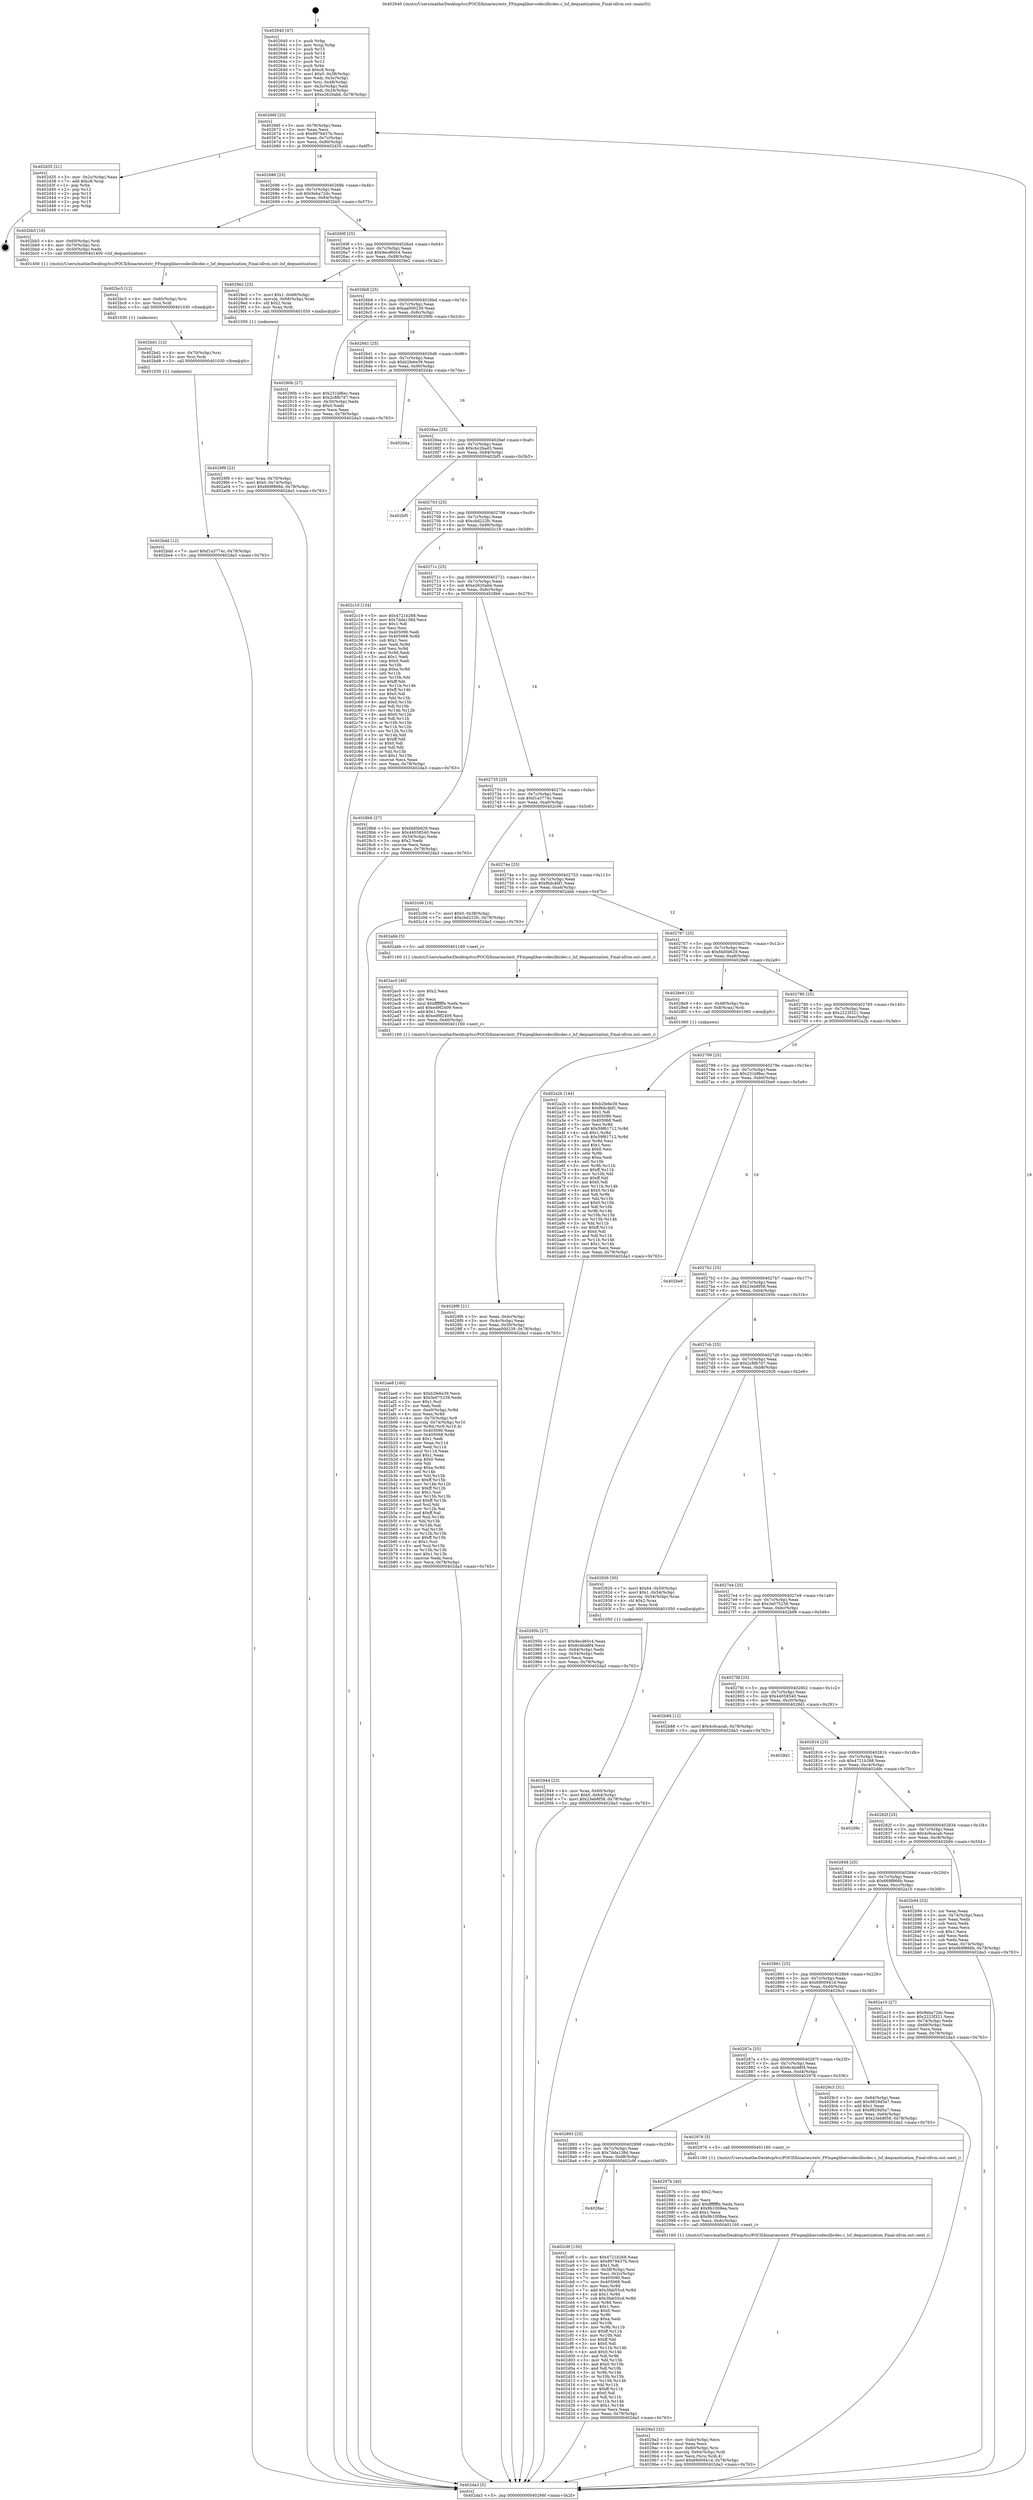 digraph "0x402640" {
  label = "0x402640 (/mnt/c/Users/mathe/Desktop/tcc/POCII/binaries/extr_FFmpeglibavcodecilbcdec.c_lsf_dequantization_Final-ollvm.out::main(0))"
  labelloc = "t"
  node[shape=record]

  Entry [label="",width=0.3,height=0.3,shape=circle,fillcolor=black,style=filled]
  "0x40266f" [label="{
     0x40266f [23]\l
     | [instrs]\l
     &nbsp;&nbsp;0x40266f \<+3\>: mov -0x78(%rbp),%eax\l
     &nbsp;&nbsp;0x402672 \<+2\>: mov %eax,%ecx\l
     &nbsp;&nbsp;0x402674 \<+6\>: sub $0x8979437b,%ecx\l
     &nbsp;&nbsp;0x40267a \<+3\>: mov %eax,-0x7c(%rbp)\l
     &nbsp;&nbsp;0x40267d \<+3\>: mov %ecx,-0x80(%rbp)\l
     &nbsp;&nbsp;0x402680 \<+6\>: je 0000000000402d35 \<main+0x6f5\>\l
  }"]
  "0x402d35" [label="{
     0x402d35 [21]\l
     | [instrs]\l
     &nbsp;&nbsp;0x402d35 \<+3\>: mov -0x2c(%rbp),%eax\l
     &nbsp;&nbsp;0x402d38 \<+7\>: add $0xc8,%rsp\l
     &nbsp;&nbsp;0x402d3f \<+1\>: pop %rbx\l
     &nbsp;&nbsp;0x402d40 \<+2\>: pop %r12\l
     &nbsp;&nbsp;0x402d42 \<+2\>: pop %r13\l
     &nbsp;&nbsp;0x402d44 \<+2\>: pop %r14\l
     &nbsp;&nbsp;0x402d46 \<+2\>: pop %r15\l
     &nbsp;&nbsp;0x402d48 \<+1\>: pop %rbp\l
     &nbsp;&nbsp;0x402d49 \<+1\>: ret\l
  }"]
  "0x402686" [label="{
     0x402686 [25]\l
     | [instrs]\l
     &nbsp;&nbsp;0x402686 \<+5\>: jmp 000000000040268b \<main+0x4b\>\l
     &nbsp;&nbsp;0x40268b \<+3\>: mov -0x7c(%rbp),%eax\l
     &nbsp;&nbsp;0x40268e \<+5\>: sub $0x9eba72dc,%eax\l
     &nbsp;&nbsp;0x402693 \<+6\>: mov %eax,-0x84(%rbp)\l
     &nbsp;&nbsp;0x402699 \<+6\>: je 0000000000402bb5 \<main+0x575\>\l
  }"]
  Exit [label="",width=0.3,height=0.3,shape=circle,fillcolor=black,style=filled,peripheries=2]
  "0x402bb5" [label="{
     0x402bb5 [16]\l
     | [instrs]\l
     &nbsp;&nbsp;0x402bb5 \<+4\>: mov -0x60(%rbp),%rdi\l
     &nbsp;&nbsp;0x402bb9 \<+4\>: mov -0x70(%rbp),%rsi\l
     &nbsp;&nbsp;0x402bbd \<+3\>: mov -0x50(%rbp),%edx\l
     &nbsp;&nbsp;0x402bc0 \<+5\>: call 0000000000401400 \<lsf_dequantization\>\l
     | [calls]\l
     &nbsp;&nbsp;0x401400 \{1\} (/mnt/c/Users/mathe/Desktop/tcc/POCII/binaries/extr_FFmpeglibavcodecilbcdec.c_lsf_dequantization_Final-ollvm.out::lsf_dequantization)\l
  }"]
  "0x40269f" [label="{
     0x40269f [25]\l
     | [instrs]\l
     &nbsp;&nbsp;0x40269f \<+5\>: jmp 00000000004026a4 \<main+0x64\>\l
     &nbsp;&nbsp;0x4026a4 \<+3\>: mov -0x7c(%rbp),%eax\l
     &nbsp;&nbsp;0x4026a7 \<+5\>: sub $0x9ecd60c4,%eax\l
     &nbsp;&nbsp;0x4026ac \<+6\>: mov %eax,-0x88(%rbp)\l
     &nbsp;&nbsp;0x4026b2 \<+6\>: je 00000000004029e2 \<main+0x3a2\>\l
  }"]
  "0x4028ac" [label="{
     0x4028ac\l
  }", style=dashed]
  "0x4029e2" [label="{
     0x4029e2 [23]\l
     | [instrs]\l
     &nbsp;&nbsp;0x4029e2 \<+7\>: movl $0x1,-0x68(%rbp)\l
     &nbsp;&nbsp;0x4029e9 \<+4\>: movslq -0x68(%rbp),%rax\l
     &nbsp;&nbsp;0x4029ed \<+4\>: shl $0x2,%rax\l
     &nbsp;&nbsp;0x4029f1 \<+3\>: mov %rax,%rdi\l
     &nbsp;&nbsp;0x4029f4 \<+5\>: call 0000000000401050 \<malloc@plt\>\l
     | [calls]\l
     &nbsp;&nbsp;0x401050 \{1\} (unknown)\l
  }"]
  "0x4026b8" [label="{
     0x4026b8 [25]\l
     | [instrs]\l
     &nbsp;&nbsp;0x4026b8 \<+5\>: jmp 00000000004026bd \<main+0x7d\>\l
     &nbsp;&nbsp;0x4026bd \<+3\>: mov -0x7c(%rbp),%eax\l
     &nbsp;&nbsp;0x4026c0 \<+5\>: sub $0xaa000239,%eax\l
     &nbsp;&nbsp;0x4026c5 \<+6\>: mov %eax,-0x8c(%rbp)\l
     &nbsp;&nbsp;0x4026cb \<+6\>: je 000000000040290b \<main+0x2cb\>\l
  }"]
  "0x402c9f" [label="{
     0x402c9f [150]\l
     | [instrs]\l
     &nbsp;&nbsp;0x402c9f \<+5\>: mov $0x4721b268,%eax\l
     &nbsp;&nbsp;0x402ca4 \<+5\>: mov $0x8979437b,%ecx\l
     &nbsp;&nbsp;0x402ca9 \<+2\>: mov $0x1,%dl\l
     &nbsp;&nbsp;0x402cab \<+3\>: mov -0x38(%rbp),%esi\l
     &nbsp;&nbsp;0x402cae \<+3\>: mov %esi,-0x2c(%rbp)\l
     &nbsp;&nbsp;0x402cb1 \<+7\>: mov 0x405090,%esi\l
     &nbsp;&nbsp;0x402cb8 \<+7\>: mov 0x405068,%edi\l
     &nbsp;&nbsp;0x402cbf \<+3\>: mov %esi,%r8d\l
     &nbsp;&nbsp;0x402cc2 \<+7\>: add $0x3fab55cd,%r8d\l
     &nbsp;&nbsp;0x402cc9 \<+4\>: sub $0x1,%r8d\l
     &nbsp;&nbsp;0x402ccd \<+7\>: sub $0x3fab55cd,%r8d\l
     &nbsp;&nbsp;0x402cd4 \<+4\>: imul %r8d,%esi\l
     &nbsp;&nbsp;0x402cd8 \<+3\>: and $0x1,%esi\l
     &nbsp;&nbsp;0x402cdb \<+3\>: cmp $0x0,%esi\l
     &nbsp;&nbsp;0x402cde \<+4\>: sete %r9b\l
     &nbsp;&nbsp;0x402ce2 \<+3\>: cmp $0xa,%edi\l
     &nbsp;&nbsp;0x402ce5 \<+4\>: setl %r10b\l
     &nbsp;&nbsp;0x402ce9 \<+3\>: mov %r9b,%r11b\l
     &nbsp;&nbsp;0x402cec \<+4\>: xor $0xff,%r11b\l
     &nbsp;&nbsp;0x402cf0 \<+3\>: mov %r10b,%bl\l
     &nbsp;&nbsp;0x402cf3 \<+3\>: xor $0xff,%bl\l
     &nbsp;&nbsp;0x402cf6 \<+3\>: xor $0x0,%dl\l
     &nbsp;&nbsp;0x402cf9 \<+3\>: mov %r11b,%r14b\l
     &nbsp;&nbsp;0x402cfc \<+4\>: and $0x0,%r14b\l
     &nbsp;&nbsp;0x402d00 \<+3\>: and %dl,%r9b\l
     &nbsp;&nbsp;0x402d03 \<+3\>: mov %bl,%r15b\l
     &nbsp;&nbsp;0x402d06 \<+4\>: and $0x0,%r15b\l
     &nbsp;&nbsp;0x402d0a \<+3\>: and %dl,%r10b\l
     &nbsp;&nbsp;0x402d0d \<+3\>: or %r9b,%r14b\l
     &nbsp;&nbsp;0x402d10 \<+3\>: or %r10b,%r15b\l
     &nbsp;&nbsp;0x402d13 \<+3\>: xor %r15b,%r14b\l
     &nbsp;&nbsp;0x402d16 \<+3\>: or %bl,%r11b\l
     &nbsp;&nbsp;0x402d19 \<+4\>: xor $0xff,%r11b\l
     &nbsp;&nbsp;0x402d1d \<+3\>: or $0x0,%dl\l
     &nbsp;&nbsp;0x402d20 \<+3\>: and %dl,%r11b\l
     &nbsp;&nbsp;0x402d23 \<+3\>: or %r11b,%r14b\l
     &nbsp;&nbsp;0x402d26 \<+4\>: test $0x1,%r14b\l
     &nbsp;&nbsp;0x402d2a \<+3\>: cmovne %ecx,%eax\l
     &nbsp;&nbsp;0x402d2d \<+3\>: mov %eax,-0x78(%rbp)\l
     &nbsp;&nbsp;0x402d30 \<+5\>: jmp 0000000000402da3 \<main+0x763\>\l
  }"]
  "0x40290b" [label="{
     0x40290b [27]\l
     | [instrs]\l
     &nbsp;&nbsp;0x40290b \<+5\>: mov $0x231bf6ec,%eax\l
     &nbsp;&nbsp;0x402910 \<+5\>: mov $0x2c8fb7d7,%ecx\l
     &nbsp;&nbsp;0x402915 \<+3\>: mov -0x30(%rbp),%edx\l
     &nbsp;&nbsp;0x402918 \<+3\>: cmp $0x0,%edx\l
     &nbsp;&nbsp;0x40291b \<+3\>: cmove %ecx,%eax\l
     &nbsp;&nbsp;0x40291e \<+3\>: mov %eax,-0x78(%rbp)\l
     &nbsp;&nbsp;0x402921 \<+5\>: jmp 0000000000402da3 \<main+0x763\>\l
  }"]
  "0x4026d1" [label="{
     0x4026d1 [25]\l
     | [instrs]\l
     &nbsp;&nbsp;0x4026d1 \<+5\>: jmp 00000000004026d6 \<main+0x96\>\l
     &nbsp;&nbsp;0x4026d6 \<+3\>: mov -0x7c(%rbp),%eax\l
     &nbsp;&nbsp;0x4026d9 \<+5\>: sub $0xb2fe6e39,%eax\l
     &nbsp;&nbsp;0x4026de \<+6\>: mov %eax,-0x90(%rbp)\l
     &nbsp;&nbsp;0x4026e4 \<+6\>: je 0000000000402d4a \<main+0x70a\>\l
  }"]
  "0x402bdd" [label="{
     0x402bdd [12]\l
     | [instrs]\l
     &nbsp;&nbsp;0x402bdd \<+7\>: movl $0xf1a3774c,-0x78(%rbp)\l
     &nbsp;&nbsp;0x402be4 \<+5\>: jmp 0000000000402da3 \<main+0x763\>\l
  }"]
  "0x402d4a" [label="{
     0x402d4a\l
  }", style=dashed]
  "0x4026ea" [label="{
     0x4026ea [25]\l
     | [instrs]\l
     &nbsp;&nbsp;0x4026ea \<+5\>: jmp 00000000004026ef \<main+0xaf\>\l
     &nbsp;&nbsp;0x4026ef \<+3\>: mov -0x7c(%rbp),%eax\l
     &nbsp;&nbsp;0x4026f2 \<+5\>: sub $0xcbc2bad3,%eax\l
     &nbsp;&nbsp;0x4026f7 \<+6\>: mov %eax,-0x94(%rbp)\l
     &nbsp;&nbsp;0x4026fd \<+6\>: je 0000000000402bf5 \<main+0x5b5\>\l
  }"]
  "0x402bd1" [label="{
     0x402bd1 [12]\l
     | [instrs]\l
     &nbsp;&nbsp;0x402bd1 \<+4\>: mov -0x70(%rbp),%rsi\l
     &nbsp;&nbsp;0x402bd5 \<+3\>: mov %rsi,%rdi\l
     &nbsp;&nbsp;0x402bd8 \<+5\>: call 0000000000401030 \<free@plt\>\l
     | [calls]\l
     &nbsp;&nbsp;0x401030 \{1\} (unknown)\l
  }"]
  "0x402bf5" [label="{
     0x402bf5\l
  }", style=dashed]
  "0x402703" [label="{
     0x402703 [25]\l
     | [instrs]\l
     &nbsp;&nbsp;0x402703 \<+5\>: jmp 0000000000402708 \<main+0xc8\>\l
     &nbsp;&nbsp;0x402708 \<+3\>: mov -0x7c(%rbp),%eax\l
     &nbsp;&nbsp;0x40270b \<+5\>: sub $0xcbd222fc,%eax\l
     &nbsp;&nbsp;0x402710 \<+6\>: mov %eax,-0x98(%rbp)\l
     &nbsp;&nbsp;0x402716 \<+6\>: je 0000000000402c19 \<main+0x5d9\>\l
  }"]
  "0x402bc5" [label="{
     0x402bc5 [12]\l
     | [instrs]\l
     &nbsp;&nbsp;0x402bc5 \<+4\>: mov -0x60(%rbp),%rsi\l
     &nbsp;&nbsp;0x402bc9 \<+3\>: mov %rsi,%rdi\l
     &nbsp;&nbsp;0x402bcc \<+5\>: call 0000000000401030 \<free@plt\>\l
     | [calls]\l
     &nbsp;&nbsp;0x401030 \{1\} (unknown)\l
  }"]
  "0x402c19" [label="{
     0x402c19 [134]\l
     | [instrs]\l
     &nbsp;&nbsp;0x402c19 \<+5\>: mov $0x4721b268,%eax\l
     &nbsp;&nbsp;0x402c1e \<+5\>: mov $0x7dda138d,%ecx\l
     &nbsp;&nbsp;0x402c23 \<+2\>: mov $0x1,%dl\l
     &nbsp;&nbsp;0x402c25 \<+2\>: xor %esi,%esi\l
     &nbsp;&nbsp;0x402c27 \<+7\>: mov 0x405090,%edi\l
     &nbsp;&nbsp;0x402c2e \<+8\>: mov 0x405068,%r8d\l
     &nbsp;&nbsp;0x402c36 \<+3\>: sub $0x1,%esi\l
     &nbsp;&nbsp;0x402c39 \<+3\>: mov %edi,%r9d\l
     &nbsp;&nbsp;0x402c3c \<+3\>: add %esi,%r9d\l
     &nbsp;&nbsp;0x402c3f \<+4\>: imul %r9d,%edi\l
     &nbsp;&nbsp;0x402c43 \<+3\>: and $0x1,%edi\l
     &nbsp;&nbsp;0x402c46 \<+3\>: cmp $0x0,%edi\l
     &nbsp;&nbsp;0x402c49 \<+4\>: sete %r10b\l
     &nbsp;&nbsp;0x402c4d \<+4\>: cmp $0xa,%r8d\l
     &nbsp;&nbsp;0x402c51 \<+4\>: setl %r11b\l
     &nbsp;&nbsp;0x402c55 \<+3\>: mov %r10b,%bl\l
     &nbsp;&nbsp;0x402c58 \<+3\>: xor $0xff,%bl\l
     &nbsp;&nbsp;0x402c5b \<+3\>: mov %r11b,%r14b\l
     &nbsp;&nbsp;0x402c5e \<+4\>: xor $0xff,%r14b\l
     &nbsp;&nbsp;0x402c62 \<+3\>: xor $0x0,%dl\l
     &nbsp;&nbsp;0x402c65 \<+3\>: mov %bl,%r15b\l
     &nbsp;&nbsp;0x402c68 \<+4\>: and $0x0,%r15b\l
     &nbsp;&nbsp;0x402c6c \<+3\>: and %dl,%r10b\l
     &nbsp;&nbsp;0x402c6f \<+3\>: mov %r14b,%r12b\l
     &nbsp;&nbsp;0x402c72 \<+4\>: and $0x0,%r12b\l
     &nbsp;&nbsp;0x402c76 \<+3\>: and %dl,%r11b\l
     &nbsp;&nbsp;0x402c79 \<+3\>: or %r10b,%r15b\l
     &nbsp;&nbsp;0x402c7c \<+3\>: or %r11b,%r12b\l
     &nbsp;&nbsp;0x402c7f \<+3\>: xor %r12b,%r15b\l
     &nbsp;&nbsp;0x402c82 \<+3\>: or %r14b,%bl\l
     &nbsp;&nbsp;0x402c85 \<+3\>: xor $0xff,%bl\l
     &nbsp;&nbsp;0x402c88 \<+3\>: or $0x0,%dl\l
     &nbsp;&nbsp;0x402c8b \<+2\>: and %dl,%bl\l
     &nbsp;&nbsp;0x402c8d \<+3\>: or %bl,%r15b\l
     &nbsp;&nbsp;0x402c90 \<+4\>: test $0x1,%r15b\l
     &nbsp;&nbsp;0x402c94 \<+3\>: cmovne %ecx,%eax\l
     &nbsp;&nbsp;0x402c97 \<+3\>: mov %eax,-0x78(%rbp)\l
     &nbsp;&nbsp;0x402c9a \<+5\>: jmp 0000000000402da3 \<main+0x763\>\l
  }"]
  "0x40271c" [label="{
     0x40271c [25]\l
     | [instrs]\l
     &nbsp;&nbsp;0x40271c \<+5\>: jmp 0000000000402721 \<main+0xe1\>\l
     &nbsp;&nbsp;0x402721 \<+3\>: mov -0x7c(%rbp),%eax\l
     &nbsp;&nbsp;0x402724 \<+5\>: sub $0xe2620abb,%eax\l
     &nbsp;&nbsp;0x402729 \<+6\>: mov %eax,-0x9c(%rbp)\l
     &nbsp;&nbsp;0x40272f \<+6\>: je 00000000004028b6 \<main+0x276\>\l
  }"]
  "0x402ae8" [label="{
     0x402ae8 [160]\l
     | [instrs]\l
     &nbsp;&nbsp;0x402ae8 \<+5\>: mov $0xb2fe6e39,%ecx\l
     &nbsp;&nbsp;0x402aed \<+5\>: mov $0x3e075239,%edx\l
     &nbsp;&nbsp;0x402af2 \<+3\>: mov $0x1,%sil\l
     &nbsp;&nbsp;0x402af5 \<+2\>: xor %edi,%edi\l
     &nbsp;&nbsp;0x402af7 \<+7\>: mov -0xe0(%rbp),%r8d\l
     &nbsp;&nbsp;0x402afe \<+4\>: imul %eax,%r8d\l
     &nbsp;&nbsp;0x402b02 \<+4\>: mov -0x70(%rbp),%r9\l
     &nbsp;&nbsp;0x402b06 \<+4\>: movslq -0x74(%rbp),%r10\l
     &nbsp;&nbsp;0x402b0a \<+4\>: mov %r8d,(%r9,%r10,4)\l
     &nbsp;&nbsp;0x402b0e \<+7\>: mov 0x405090,%eax\l
     &nbsp;&nbsp;0x402b15 \<+8\>: mov 0x405068,%r8d\l
     &nbsp;&nbsp;0x402b1d \<+3\>: sub $0x1,%edi\l
     &nbsp;&nbsp;0x402b20 \<+3\>: mov %eax,%r11d\l
     &nbsp;&nbsp;0x402b23 \<+3\>: add %edi,%r11d\l
     &nbsp;&nbsp;0x402b26 \<+4\>: imul %r11d,%eax\l
     &nbsp;&nbsp;0x402b2a \<+3\>: and $0x1,%eax\l
     &nbsp;&nbsp;0x402b2d \<+3\>: cmp $0x0,%eax\l
     &nbsp;&nbsp;0x402b30 \<+3\>: sete %bl\l
     &nbsp;&nbsp;0x402b33 \<+4\>: cmp $0xa,%r8d\l
     &nbsp;&nbsp;0x402b37 \<+4\>: setl %r14b\l
     &nbsp;&nbsp;0x402b3b \<+3\>: mov %bl,%r15b\l
     &nbsp;&nbsp;0x402b3e \<+4\>: xor $0xff,%r15b\l
     &nbsp;&nbsp;0x402b42 \<+3\>: mov %r14b,%r12b\l
     &nbsp;&nbsp;0x402b45 \<+4\>: xor $0xff,%r12b\l
     &nbsp;&nbsp;0x402b49 \<+4\>: xor $0x1,%sil\l
     &nbsp;&nbsp;0x402b4d \<+3\>: mov %r15b,%r13b\l
     &nbsp;&nbsp;0x402b50 \<+4\>: and $0xff,%r13b\l
     &nbsp;&nbsp;0x402b54 \<+3\>: and %sil,%bl\l
     &nbsp;&nbsp;0x402b57 \<+3\>: mov %r12b,%al\l
     &nbsp;&nbsp;0x402b5a \<+2\>: and $0xff,%al\l
     &nbsp;&nbsp;0x402b5c \<+3\>: and %sil,%r14b\l
     &nbsp;&nbsp;0x402b5f \<+3\>: or %bl,%r13b\l
     &nbsp;&nbsp;0x402b62 \<+3\>: or %r14b,%al\l
     &nbsp;&nbsp;0x402b65 \<+3\>: xor %al,%r13b\l
     &nbsp;&nbsp;0x402b68 \<+3\>: or %r12b,%r15b\l
     &nbsp;&nbsp;0x402b6b \<+4\>: xor $0xff,%r15b\l
     &nbsp;&nbsp;0x402b6f \<+4\>: or $0x1,%sil\l
     &nbsp;&nbsp;0x402b73 \<+3\>: and %sil,%r15b\l
     &nbsp;&nbsp;0x402b76 \<+3\>: or %r15b,%r13b\l
     &nbsp;&nbsp;0x402b79 \<+4\>: test $0x1,%r13b\l
     &nbsp;&nbsp;0x402b7d \<+3\>: cmovne %edx,%ecx\l
     &nbsp;&nbsp;0x402b80 \<+3\>: mov %ecx,-0x78(%rbp)\l
     &nbsp;&nbsp;0x402b83 \<+5\>: jmp 0000000000402da3 \<main+0x763\>\l
  }"]
  "0x4028b6" [label="{
     0x4028b6 [27]\l
     | [instrs]\l
     &nbsp;&nbsp;0x4028b6 \<+5\>: mov $0xfdd0b629,%eax\l
     &nbsp;&nbsp;0x4028bb \<+5\>: mov $0x44058540,%ecx\l
     &nbsp;&nbsp;0x4028c0 \<+3\>: mov -0x34(%rbp),%edx\l
     &nbsp;&nbsp;0x4028c3 \<+3\>: cmp $0x2,%edx\l
     &nbsp;&nbsp;0x4028c6 \<+3\>: cmovne %ecx,%eax\l
     &nbsp;&nbsp;0x4028c9 \<+3\>: mov %eax,-0x78(%rbp)\l
     &nbsp;&nbsp;0x4028cc \<+5\>: jmp 0000000000402da3 \<main+0x763\>\l
  }"]
  "0x402735" [label="{
     0x402735 [25]\l
     | [instrs]\l
     &nbsp;&nbsp;0x402735 \<+5\>: jmp 000000000040273a \<main+0xfa\>\l
     &nbsp;&nbsp;0x40273a \<+3\>: mov -0x7c(%rbp),%eax\l
     &nbsp;&nbsp;0x40273d \<+5\>: sub $0xf1a3774c,%eax\l
     &nbsp;&nbsp;0x402742 \<+6\>: mov %eax,-0xa0(%rbp)\l
     &nbsp;&nbsp;0x402748 \<+6\>: je 0000000000402c06 \<main+0x5c6\>\l
  }"]
  "0x402da3" [label="{
     0x402da3 [5]\l
     | [instrs]\l
     &nbsp;&nbsp;0x402da3 \<+5\>: jmp 000000000040266f \<main+0x2f\>\l
  }"]
  "0x402640" [label="{
     0x402640 [47]\l
     | [instrs]\l
     &nbsp;&nbsp;0x402640 \<+1\>: push %rbp\l
     &nbsp;&nbsp;0x402641 \<+3\>: mov %rsp,%rbp\l
     &nbsp;&nbsp;0x402644 \<+2\>: push %r15\l
     &nbsp;&nbsp;0x402646 \<+2\>: push %r14\l
     &nbsp;&nbsp;0x402648 \<+2\>: push %r13\l
     &nbsp;&nbsp;0x40264a \<+2\>: push %r12\l
     &nbsp;&nbsp;0x40264c \<+1\>: push %rbx\l
     &nbsp;&nbsp;0x40264d \<+7\>: sub $0xc8,%rsp\l
     &nbsp;&nbsp;0x402654 \<+7\>: movl $0x0,-0x38(%rbp)\l
     &nbsp;&nbsp;0x40265b \<+3\>: mov %edi,-0x3c(%rbp)\l
     &nbsp;&nbsp;0x40265e \<+4\>: mov %rsi,-0x48(%rbp)\l
     &nbsp;&nbsp;0x402662 \<+3\>: mov -0x3c(%rbp),%edi\l
     &nbsp;&nbsp;0x402665 \<+3\>: mov %edi,-0x34(%rbp)\l
     &nbsp;&nbsp;0x402668 \<+7\>: movl $0xe2620abb,-0x78(%rbp)\l
  }"]
  "0x402ac0" [label="{
     0x402ac0 [40]\l
     | [instrs]\l
     &nbsp;&nbsp;0x402ac0 \<+5\>: mov $0x2,%ecx\l
     &nbsp;&nbsp;0x402ac5 \<+1\>: cltd\l
     &nbsp;&nbsp;0x402ac6 \<+2\>: idiv %ecx\l
     &nbsp;&nbsp;0x402ac8 \<+6\>: imul $0xfffffffe,%edx,%ecx\l
     &nbsp;&nbsp;0x402ace \<+6\>: add $0xed9f2409,%ecx\l
     &nbsp;&nbsp;0x402ad4 \<+3\>: add $0x1,%ecx\l
     &nbsp;&nbsp;0x402ad7 \<+6\>: sub $0xed9f2409,%ecx\l
     &nbsp;&nbsp;0x402add \<+6\>: mov %ecx,-0xe0(%rbp)\l
     &nbsp;&nbsp;0x402ae3 \<+5\>: call 0000000000401160 \<next_i\>\l
     | [calls]\l
     &nbsp;&nbsp;0x401160 \{1\} (/mnt/c/Users/mathe/Desktop/tcc/POCII/binaries/extr_FFmpeglibavcodecilbcdec.c_lsf_dequantization_Final-ollvm.out::next_i)\l
  }"]
  "0x402c06" [label="{
     0x402c06 [19]\l
     | [instrs]\l
     &nbsp;&nbsp;0x402c06 \<+7\>: movl $0x0,-0x38(%rbp)\l
     &nbsp;&nbsp;0x402c0d \<+7\>: movl $0xcbd222fc,-0x78(%rbp)\l
     &nbsp;&nbsp;0x402c14 \<+5\>: jmp 0000000000402da3 \<main+0x763\>\l
  }"]
  "0x40274e" [label="{
     0x40274e [25]\l
     | [instrs]\l
     &nbsp;&nbsp;0x40274e \<+5\>: jmp 0000000000402753 \<main+0x113\>\l
     &nbsp;&nbsp;0x402753 \<+3\>: mov -0x7c(%rbp),%eax\l
     &nbsp;&nbsp;0x402756 \<+5\>: sub $0xf6dc4bf1,%eax\l
     &nbsp;&nbsp;0x40275b \<+6\>: mov %eax,-0xa4(%rbp)\l
     &nbsp;&nbsp;0x402761 \<+6\>: je 0000000000402abb \<main+0x47b\>\l
  }"]
  "0x4029f9" [label="{
     0x4029f9 [23]\l
     | [instrs]\l
     &nbsp;&nbsp;0x4029f9 \<+4\>: mov %rax,-0x70(%rbp)\l
     &nbsp;&nbsp;0x4029fd \<+7\>: movl $0x0,-0x74(%rbp)\l
     &nbsp;&nbsp;0x402a04 \<+7\>: movl $0x669f866b,-0x78(%rbp)\l
     &nbsp;&nbsp;0x402a0b \<+5\>: jmp 0000000000402da3 \<main+0x763\>\l
  }"]
  "0x402abb" [label="{
     0x402abb [5]\l
     | [instrs]\l
     &nbsp;&nbsp;0x402abb \<+5\>: call 0000000000401160 \<next_i\>\l
     | [calls]\l
     &nbsp;&nbsp;0x401160 \{1\} (/mnt/c/Users/mathe/Desktop/tcc/POCII/binaries/extr_FFmpeglibavcodecilbcdec.c_lsf_dequantization_Final-ollvm.out::next_i)\l
  }"]
  "0x402767" [label="{
     0x402767 [25]\l
     | [instrs]\l
     &nbsp;&nbsp;0x402767 \<+5\>: jmp 000000000040276c \<main+0x12c\>\l
     &nbsp;&nbsp;0x40276c \<+3\>: mov -0x7c(%rbp),%eax\l
     &nbsp;&nbsp;0x40276f \<+5\>: sub $0xfdd0b629,%eax\l
     &nbsp;&nbsp;0x402774 \<+6\>: mov %eax,-0xa8(%rbp)\l
     &nbsp;&nbsp;0x40277a \<+6\>: je 00000000004028e9 \<main+0x2a9\>\l
  }"]
  "0x4029a3" [label="{
     0x4029a3 [32]\l
     | [instrs]\l
     &nbsp;&nbsp;0x4029a3 \<+6\>: mov -0xdc(%rbp),%ecx\l
     &nbsp;&nbsp;0x4029a9 \<+3\>: imul %eax,%ecx\l
     &nbsp;&nbsp;0x4029ac \<+4\>: mov -0x60(%rbp),%rsi\l
     &nbsp;&nbsp;0x4029b0 \<+4\>: movslq -0x64(%rbp),%rdi\l
     &nbsp;&nbsp;0x4029b4 \<+3\>: mov %ecx,(%rsi,%rdi,4)\l
     &nbsp;&nbsp;0x4029b7 \<+7\>: movl $0x6900941d,-0x78(%rbp)\l
     &nbsp;&nbsp;0x4029be \<+5\>: jmp 0000000000402da3 \<main+0x763\>\l
  }"]
  "0x4028e9" [label="{
     0x4028e9 [13]\l
     | [instrs]\l
     &nbsp;&nbsp;0x4028e9 \<+4\>: mov -0x48(%rbp),%rax\l
     &nbsp;&nbsp;0x4028ed \<+4\>: mov 0x8(%rax),%rdi\l
     &nbsp;&nbsp;0x4028f1 \<+5\>: call 0000000000401060 \<atoi@plt\>\l
     | [calls]\l
     &nbsp;&nbsp;0x401060 \{1\} (unknown)\l
  }"]
  "0x402780" [label="{
     0x402780 [25]\l
     | [instrs]\l
     &nbsp;&nbsp;0x402780 \<+5\>: jmp 0000000000402785 \<main+0x145\>\l
     &nbsp;&nbsp;0x402785 \<+3\>: mov -0x7c(%rbp),%eax\l
     &nbsp;&nbsp;0x402788 \<+5\>: sub $0x2223f321,%eax\l
     &nbsp;&nbsp;0x40278d \<+6\>: mov %eax,-0xac(%rbp)\l
     &nbsp;&nbsp;0x402793 \<+6\>: je 0000000000402a2b \<main+0x3eb\>\l
  }"]
  "0x4028f6" [label="{
     0x4028f6 [21]\l
     | [instrs]\l
     &nbsp;&nbsp;0x4028f6 \<+3\>: mov %eax,-0x4c(%rbp)\l
     &nbsp;&nbsp;0x4028f9 \<+3\>: mov -0x4c(%rbp),%eax\l
     &nbsp;&nbsp;0x4028fc \<+3\>: mov %eax,-0x30(%rbp)\l
     &nbsp;&nbsp;0x4028ff \<+7\>: movl $0xaa000239,-0x78(%rbp)\l
     &nbsp;&nbsp;0x402906 \<+5\>: jmp 0000000000402da3 \<main+0x763\>\l
  }"]
  "0x40297b" [label="{
     0x40297b [40]\l
     | [instrs]\l
     &nbsp;&nbsp;0x40297b \<+5\>: mov $0x2,%ecx\l
     &nbsp;&nbsp;0x402980 \<+1\>: cltd\l
     &nbsp;&nbsp;0x402981 \<+2\>: idiv %ecx\l
     &nbsp;&nbsp;0x402983 \<+6\>: imul $0xfffffffe,%edx,%ecx\l
     &nbsp;&nbsp;0x402989 \<+6\>: add $0x9b1008ea,%ecx\l
     &nbsp;&nbsp;0x40298f \<+3\>: add $0x1,%ecx\l
     &nbsp;&nbsp;0x402992 \<+6\>: sub $0x9b1008ea,%ecx\l
     &nbsp;&nbsp;0x402998 \<+6\>: mov %ecx,-0xdc(%rbp)\l
     &nbsp;&nbsp;0x40299e \<+5\>: call 0000000000401160 \<next_i\>\l
     | [calls]\l
     &nbsp;&nbsp;0x401160 \{1\} (/mnt/c/Users/mathe/Desktop/tcc/POCII/binaries/extr_FFmpeglibavcodecilbcdec.c_lsf_dequantization_Final-ollvm.out::next_i)\l
  }"]
  "0x402a2b" [label="{
     0x402a2b [144]\l
     | [instrs]\l
     &nbsp;&nbsp;0x402a2b \<+5\>: mov $0xb2fe6e39,%eax\l
     &nbsp;&nbsp;0x402a30 \<+5\>: mov $0xf6dc4bf1,%ecx\l
     &nbsp;&nbsp;0x402a35 \<+2\>: mov $0x1,%dl\l
     &nbsp;&nbsp;0x402a37 \<+7\>: mov 0x405090,%esi\l
     &nbsp;&nbsp;0x402a3e \<+7\>: mov 0x405068,%edi\l
     &nbsp;&nbsp;0x402a45 \<+3\>: mov %esi,%r8d\l
     &nbsp;&nbsp;0x402a48 \<+7\>: add $0x59f61712,%r8d\l
     &nbsp;&nbsp;0x402a4f \<+4\>: sub $0x1,%r8d\l
     &nbsp;&nbsp;0x402a53 \<+7\>: sub $0x59f61712,%r8d\l
     &nbsp;&nbsp;0x402a5a \<+4\>: imul %r8d,%esi\l
     &nbsp;&nbsp;0x402a5e \<+3\>: and $0x1,%esi\l
     &nbsp;&nbsp;0x402a61 \<+3\>: cmp $0x0,%esi\l
     &nbsp;&nbsp;0x402a64 \<+4\>: sete %r9b\l
     &nbsp;&nbsp;0x402a68 \<+3\>: cmp $0xa,%edi\l
     &nbsp;&nbsp;0x402a6b \<+4\>: setl %r10b\l
     &nbsp;&nbsp;0x402a6f \<+3\>: mov %r9b,%r11b\l
     &nbsp;&nbsp;0x402a72 \<+4\>: xor $0xff,%r11b\l
     &nbsp;&nbsp;0x402a76 \<+3\>: mov %r10b,%bl\l
     &nbsp;&nbsp;0x402a79 \<+3\>: xor $0xff,%bl\l
     &nbsp;&nbsp;0x402a7c \<+3\>: xor $0x0,%dl\l
     &nbsp;&nbsp;0x402a7f \<+3\>: mov %r11b,%r14b\l
     &nbsp;&nbsp;0x402a82 \<+4\>: and $0x0,%r14b\l
     &nbsp;&nbsp;0x402a86 \<+3\>: and %dl,%r9b\l
     &nbsp;&nbsp;0x402a89 \<+3\>: mov %bl,%r15b\l
     &nbsp;&nbsp;0x402a8c \<+4\>: and $0x0,%r15b\l
     &nbsp;&nbsp;0x402a90 \<+3\>: and %dl,%r10b\l
     &nbsp;&nbsp;0x402a93 \<+3\>: or %r9b,%r14b\l
     &nbsp;&nbsp;0x402a96 \<+3\>: or %r10b,%r15b\l
     &nbsp;&nbsp;0x402a99 \<+3\>: xor %r15b,%r14b\l
     &nbsp;&nbsp;0x402a9c \<+3\>: or %bl,%r11b\l
     &nbsp;&nbsp;0x402a9f \<+4\>: xor $0xff,%r11b\l
     &nbsp;&nbsp;0x402aa3 \<+3\>: or $0x0,%dl\l
     &nbsp;&nbsp;0x402aa6 \<+3\>: and %dl,%r11b\l
     &nbsp;&nbsp;0x402aa9 \<+3\>: or %r11b,%r14b\l
     &nbsp;&nbsp;0x402aac \<+4\>: test $0x1,%r14b\l
     &nbsp;&nbsp;0x402ab0 \<+3\>: cmovne %ecx,%eax\l
     &nbsp;&nbsp;0x402ab3 \<+3\>: mov %eax,-0x78(%rbp)\l
     &nbsp;&nbsp;0x402ab6 \<+5\>: jmp 0000000000402da3 \<main+0x763\>\l
  }"]
  "0x402799" [label="{
     0x402799 [25]\l
     | [instrs]\l
     &nbsp;&nbsp;0x402799 \<+5\>: jmp 000000000040279e \<main+0x15e\>\l
     &nbsp;&nbsp;0x40279e \<+3\>: mov -0x7c(%rbp),%eax\l
     &nbsp;&nbsp;0x4027a1 \<+5\>: sub $0x231bf6ec,%eax\l
     &nbsp;&nbsp;0x4027a6 \<+6\>: mov %eax,-0xb0(%rbp)\l
     &nbsp;&nbsp;0x4027ac \<+6\>: je 0000000000402be9 \<main+0x5a9\>\l
  }"]
  "0x402893" [label="{
     0x402893 [25]\l
     | [instrs]\l
     &nbsp;&nbsp;0x402893 \<+5\>: jmp 0000000000402898 \<main+0x258\>\l
     &nbsp;&nbsp;0x402898 \<+3\>: mov -0x7c(%rbp),%eax\l
     &nbsp;&nbsp;0x40289b \<+5\>: sub $0x7dda138d,%eax\l
     &nbsp;&nbsp;0x4028a0 \<+6\>: mov %eax,-0xd8(%rbp)\l
     &nbsp;&nbsp;0x4028a6 \<+6\>: je 0000000000402c9f \<main+0x65f\>\l
  }"]
  "0x402be9" [label="{
     0x402be9\l
  }", style=dashed]
  "0x4027b2" [label="{
     0x4027b2 [25]\l
     | [instrs]\l
     &nbsp;&nbsp;0x4027b2 \<+5\>: jmp 00000000004027b7 \<main+0x177\>\l
     &nbsp;&nbsp;0x4027b7 \<+3\>: mov -0x7c(%rbp),%eax\l
     &nbsp;&nbsp;0x4027ba \<+5\>: sub $0x23eb8f58,%eax\l
     &nbsp;&nbsp;0x4027bf \<+6\>: mov %eax,-0xb4(%rbp)\l
     &nbsp;&nbsp;0x4027c5 \<+6\>: je 000000000040295b \<main+0x31b\>\l
  }"]
  "0x402976" [label="{
     0x402976 [5]\l
     | [instrs]\l
     &nbsp;&nbsp;0x402976 \<+5\>: call 0000000000401160 \<next_i\>\l
     | [calls]\l
     &nbsp;&nbsp;0x401160 \{1\} (/mnt/c/Users/mathe/Desktop/tcc/POCII/binaries/extr_FFmpeglibavcodecilbcdec.c_lsf_dequantization_Final-ollvm.out::next_i)\l
  }"]
  "0x40295b" [label="{
     0x40295b [27]\l
     | [instrs]\l
     &nbsp;&nbsp;0x40295b \<+5\>: mov $0x9ecd60c4,%eax\l
     &nbsp;&nbsp;0x402960 \<+5\>: mov $0x6c4bd8f4,%ecx\l
     &nbsp;&nbsp;0x402965 \<+3\>: mov -0x64(%rbp),%edx\l
     &nbsp;&nbsp;0x402968 \<+3\>: cmp -0x54(%rbp),%edx\l
     &nbsp;&nbsp;0x40296b \<+3\>: cmovl %ecx,%eax\l
     &nbsp;&nbsp;0x40296e \<+3\>: mov %eax,-0x78(%rbp)\l
     &nbsp;&nbsp;0x402971 \<+5\>: jmp 0000000000402da3 \<main+0x763\>\l
  }"]
  "0x4027cb" [label="{
     0x4027cb [25]\l
     | [instrs]\l
     &nbsp;&nbsp;0x4027cb \<+5\>: jmp 00000000004027d0 \<main+0x190\>\l
     &nbsp;&nbsp;0x4027d0 \<+3\>: mov -0x7c(%rbp),%eax\l
     &nbsp;&nbsp;0x4027d3 \<+5\>: sub $0x2c8fb7d7,%eax\l
     &nbsp;&nbsp;0x4027d8 \<+6\>: mov %eax,-0xb8(%rbp)\l
     &nbsp;&nbsp;0x4027de \<+6\>: je 0000000000402926 \<main+0x2e6\>\l
  }"]
  "0x40287a" [label="{
     0x40287a [25]\l
     | [instrs]\l
     &nbsp;&nbsp;0x40287a \<+5\>: jmp 000000000040287f \<main+0x23f\>\l
     &nbsp;&nbsp;0x40287f \<+3\>: mov -0x7c(%rbp),%eax\l
     &nbsp;&nbsp;0x402882 \<+5\>: sub $0x6c4bd8f4,%eax\l
     &nbsp;&nbsp;0x402887 \<+6\>: mov %eax,-0xd4(%rbp)\l
     &nbsp;&nbsp;0x40288d \<+6\>: je 0000000000402976 \<main+0x336\>\l
  }"]
  "0x402926" [label="{
     0x402926 [30]\l
     | [instrs]\l
     &nbsp;&nbsp;0x402926 \<+7\>: movl $0x64,-0x50(%rbp)\l
     &nbsp;&nbsp;0x40292d \<+7\>: movl $0x1,-0x54(%rbp)\l
     &nbsp;&nbsp;0x402934 \<+4\>: movslq -0x54(%rbp),%rax\l
     &nbsp;&nbsp;0x402938 \<+4\>: shl $0x2,%rax\l
     &nbsp;&nbsp;0x40293c \<+3\>: mov %rax,%rdi\l
     &nbsp;&nbsp;0x40293f \<+5\>: call 0000000000401050 \<malloc@plt\>\l
     | [calls]\l
     &nbsp;&nbsp;0x401050 \{1\} (unknown)\l
  }"]
  "0x4027e4" [label="{
     0x4027e4 [25]\l
     | [instrs]\l
     &nbsp;&nbsp;0x4027e4 \<+5\>: jmp 00000000004027e9 \<main+0x1a9\>\l
     &nbsp;&nbsp;0x4027e9 \<+3\>: mov -0x7c(%rbp),%eax\l
     &nbsp;&nbsp;0x4027ec \<+5\>: sub $0x3e075239,%eax\l
     &nbsp;&nbsp;0x4027f1 \<+6\>: mov %eax,-0xbc(%rbp)\l
     &nbsp;&nbsp;0x4027f7 \<+6\>: je 0000000000402b88 \<main+0x548\>\l
  }"]
  "0x402944" [label="{
     0x402944 [23]\l
     | [instrs]\l
     &nbsp;&nbsp;0x402944 \<+4\>: mov %rax,-0x60(%rbp)\l
     &nbsp;&nbsp;0x402948 \<+7\>: movl $0x0,-0x64(%rbp)\l
     &nbsp;&nbsp;0x40294f \<+7\>: movl $0x23eb8f58,-0x78(%rbp)\l
     &nbsp;&nbsp;0x402956 \<+5\>: jmp 0000000000402da3 \<main+0x763\>\l
  }"]
  "0x4029c3" [label="{
     0x4029c3 [31]\l
     | [instrs]\l
     &nbsp;&nbsp;0x4029c3 \<+3\>: mov -0x64(%rbp),%eax\l
     &nbsp;&nbsp;0x4029c6 \<+5\>: add $0x9829d5a7,%eax\l
     &nbsp;&nbsp;0x4029cb \<+3\>: add $0x1,%eax\l
     &nbsp;&nbsp;0x4029ce \<+5\>: sub $0x9829d5a7,%eax\l
     &nbsp;&nbsp;0x4029d3 \<+3\>: mov %eax,-0x64(%rbp)\l
     &nbsp;&nbsp;0x4029d6 \<+7\>: movl $0x23eb8f58,-0x78(%rbp)\l
     &nbsp;&nbsp;0x4029dd \<+5\>: jmp 0000000000402da3 \<main+0x763\>\l
  }"]
  "0x402b88" [label="{
     0x402b88 [12]\l
     | [instrs]\l
     &nbsp;&nbsp;0x402b88 \<+7\>: movl $0x4c6cacab,-0x78(%rbp)\l
     &nbsp;&nbsp;0x402b8f \<+5\>: jmp 0000000000402da3 \<main+0x763\>\l
  }"]
  "0x4027fd" [label="{
     0x4027fd [25]\l
     | [instrs]\l
     &nbsp;&nbsp;0x4027fd \<+5\>: jmp 0000000000402802 \<main+0x1c2\>\l
     &nbsp;&nbsp;0x402802 \<+3\>: mov -0x7c(%rbp),%eax\l
     &nbsp;&nbsp;0x402805 \<+5\>: sub $0x44058540,%eax\l
     &nbsp;&nbsp;0x40280a \<+6\>: mov %eax,-0xc0(%rbp)\l
     &nbsp;&nbsp;0x402810 \<+6\>: je 00000000004028d1 \<main+0x291\>\l
  }"]
  "0x402861" [label="{
     0x402861 [25]\l
     | [instrs]\l
     &nbsp;&nbsp;0x402861 \<+5\>: jmp 0000000000402866 \<main+0x226\>\l
     &nbsp;&nbsp;0x402866 \<+3\>: mov -0x7c(%rbp),%eax\l
     &nbsp;&nbsp;0x402869 \<+5\>: sub $0x6900941d,%eax\l
     &nbsp;&nbsp;0x40286e \<+6\>: mov %eax,-0xd0(%rbp)\l
     &nbsp;&nbsp;0x402874 \<+6\>: je 00000000004029c3 \<main+0x383\>\l
  }"]
  "0x4028d1" [label="{
     0x4028d1\l
  }", style=dashed]
  "0x402816" [label="{
     0x402816 [25]\l
     | [instrs]\l
     &nbsp;&nbsp;0x402816 \<+5\>: jmp 000000000040281b \<main+0x1db\>\l
     &nbsp;&nbsp;0x40281b \<+3\>: mov -0x7c(%rbp),%eax\l
     &nbsp;&nbsp;0x40281e \<+5\>: sub $0x4721b268,%eax\l
     &nbsp;&nbsp;0x402823 \<+6\>: mov %eax,-0xc4(%rbp)\l
     &nbsp;&nbsp;0x402829 \<+6\>: je 0000000000402d9c \<main+0x75c\>\l
  }"]
  "0x402a10" [label="{
     0x402a10 [27]\l
     | [instrs]\l
     &nbsp;&nbsp;0x402a10 \<+5\>: mov $0x9eba72dc,%eax\l
     &nbsp;&nbsp;0x402a15 \<+5\>: mov $0x2223f321,%ecx\l
     &nbsp;&nbsp;0x402a1a \<+3\>: mov -0x74(%rbp),%edx\l
     &nbsp;&nbsp;0x402a1d \<+3\>: cmp -0x68(%rbp),%edx\l
     &nbsp;&nbsp;0x402a20 \<+3\>: cmovl %ecx,%eax\l
     &nbsp;&nbsp;0x402a23 \<+3\>: mov %eax,-0x78(%rbp)\l
     &nbsp;&nbsp;0x402a26 \<+5\>: jmp 0000000000402da3 \<main+0x763\>\l
  }"]
  "0x402d9c" [label="{
     0x402d9c\l
  }", style=dashed]
  "0x40282f" [label="{
     0x40282f [25]\l
     | [instrs]\l
     &nbsp;&nbsp;0x40282f \<+5\>: jmp 0000000000402834 \<main+0x1f4\>\l
     &nbsp;&nbsp;0x402834 \<+3\>: mov -0x7c(%rbp),%eax\l
     &nbsp;&nbsp;0x402837 \<+5\>: sub $0x4c6cacab,%eax\l
     &nbsp;&nbsp;0x40283c \<+6\>: mov %eax,-0xc8(%rbp)\l
     &nbsp;&nbsp;0x402842 \<+6\>: je 0000000000402b94 \<main+0x554\>\l
  }"]
  "0x402848" [label="{
     0x402848 [25]\l
     | [instrs]\l
     &nbsp;&nbsp;0x402848 \<+5\>: jmp 000000000040284d \<main+0x20d\>\l
     &nbsp;&nbsp;0x40284d \<+3\>: mov -0x7c(%rbp),%eax\l
     &nbsp;&nbsp;0x402850 \<+5\>: sub $0x669f866b,%eax\l
     &nbsp;&nbsp;0x402855 \<+6\>: mov %eax,-0xcc(%rbp)\l
     &nbsp;&nbsp;0x40285b \<+6\>: je 0000000000402a10 \<main+0x3d0\>\l
  }"]
  "0x402b94" [label="{
     0x402b94 [33]\l
     | [instrs]\l
     &nbsp;&nbsp;0x402b94 \<+2\>: xor %eax,%eax\l
     &nbsp;&nbsp;0x402b96 \<+3\>: mov -0x74(%rbp),%ecx\l
     &nbsp;&nbsp;0x402b99 \<+2\>: mov %eax,%edx\l
     &nbsp;&nbsp;0x402b9b \<+2\>: sub %ecx,%edx\l
     &nbsp;&nbsp;0x402b9d \<+2\>: mov %eax,%ecx\l
     &nbsp;&nbsp;0x402b9f \<+3\>: sub $0x1,%ecx\l
     &nbsp;&nbsp;0x402ba2 \<+2\>: add %ecx,%edx\l
     &nbsp;&nbsp;0x402ba4 \<+2\>: sub %edx,%eax\l
     &nbsp;&nbsp;0x402ba6 \<+3\>: mov %eax,-0x74(%rbp)\l
     &nbsp;&nbsp;0x402ba9 \<+7\>: movl $0x669f866b,-0x78(%rbp)\l
     &nbsp;&nbsp;0x402bb0 \<+5\>: jmp 0000000000402da3 \<main+0x763\>\l
  }"]
  Entry -> "0x402640" [label=" 1"]
  "0x40266f" -> "0x402d35" [label=" 1"]
  "0x40266f" -> "0x402686" [label=" 19"]
  "0x402d35" -> Exit [label=" 1"]
  "0x402686" -> "0x402bb5" [label=" 1"]
  "0x402686" -> "0x40269f" [label=" 18"]
  "0x402c9f" -> "0x402da3" [label=" 1"]
  "0x40269f" -> "0x4029e2" [label=" 1"]
  "0x40269f" -> "0x4026b8" [label=" 17"]
  "0x402893" -> "0x4028ac" [label=" 0"]
  "0x4026b8" -> "0x40290b" [label=" 1"]
  "0x4026b8" -> "0x4026d1" [label=" 16"]
  "0x402893" -> "0x402c9f" [label=" 1"]
  "0x4026d1" -> "0x402d4a" [label=" 0"]
  "0x4026d1" -> "0x4026ea" [label=" 16"]
  "0x402c19" -> "0x402da3" [label=" 1"]
  "0x4026ea" -> "0x402bf5" [label=" 0"]
  "0x4026ea" -> "0x402703" [label=" 16"]
  "0x402c06" -> "0x402da3" [label=" 1"]
  "0x402703" -> "0x402c19" [label=" 1"]
  "0x402703" -> "0x40271c" [label=" 15"]
  "0x402bdd" -> "0x402da3" [label=" 1"]
  "0x40271c" -> "0x4028b6" [label=" 1"]
  "0x40271c" -> "0x402735" [label=" 14"]
  "0x4028b6" -> "0x402da3" [label=" 1"]
  "0x402640" -> "0x40266f" [label=" 1"]
  "0x402da3" -> "0x40266f" [label=" 19"]
  "0x402bd1" -> "0x402bdd" [label=" 1"]
  "0x402735" -> "0x402c06" [label=" 1"]
  "0x402735" -> "0x40274e" [label=" 13"]
  "0x402bc5" -> "0x402bd1" [label=" 1"]
  "0x40274e" -> "0x402abb" [label=" 1"]
  "0x40274e" -> "0x402767" [label=" 12"]
  "0x402bb5" -> "0x402bc5" [label=" 1"]
  "0x402767" -> "0x4028e9" [label=" 1"]
  "0x402767" -> "0x402780" [label=" 11"]
  "0x4028e9" -> "0x4028f6" [label=" 1"]
  "0x4028f6" -> "0x402da3" [label=" 1"]
  "0x40290b" -> "0x402da3" [label=" 1"]
  "0x402b94" -> "0x402da3" [label=" 1"]
  "0x402780" -> "0x402a2b" [label=" 1"]
  "0x402780" -> "0x402799" [label=" 10"]
  "0x402b88" -> "0x402da3" [label=" 1"]
  "0x402799" -> "0x402be9" [label=" 0"]
  "0x402799" -> "0x4027b2" [label=" 10"]
  "0x402ae8" -> "0x402da3" [label=" 1"]
  "0x4027b2" -> "0x40295b" [label=" 2"]
  "0x4027b2" -> "0x4027cb" [label=" 8"]
  "0x402ac0" -> "0x402ae8" [label=" 1"]
  "0x4027cb" -> "0x402926" [label=" 1"]
  "0x4027cb" -> "0x4027e4" [label=" 7"]
  "0x402926" -> "0x402944" [label=" 1"]
  "0x402944" -> "0x402da3" [label=" 1"]
  "0x40295b" -> "0x402da3" [label=" 2"]
  "0x402a2b" -> "0x402da3" [label=" 1"]
  "0x4027e4" -> "0x402b88" [label=" 1"]
  "0x4027e4" -> "0x4027fd" [label=" 6"]
  "0x402a10" -> "0x402da3" [label=" 2"]
  "0x4027fd" -> "0x4028d1" [label=" 0"]
  "0x4027fd" -> "0x402816" [label=" 6"]
  "0x4029e2" -> "0x4029f9" [label=" 1"]
  "0x402816" -> "0x402d9c" [label=" 0"]
  "0x402816" -> "0x40282f" [label=" 6"]
  "0x4029c3" -> "0x402da3" [label=" 1"]
  "0x40282f" -> "0x402b94" [label=" 1"]
  "0x40282f" -> "0x402848" [label=" 5"]
  "0x4029a3" -> "0x402da3" [label=" 1"]
  "0x402848" -> "0x402a10" [label=" 2"]
  "0x402848" -> "0x402861" [label=" 3"]
  "0x4029f9" -> "0x402da3" [label=" 1"]
  "0x402861" -> "0x4029c3" [label=" 1"]
  "0x402861" -> "0x40287a" [label=" 2"]
  "0x402abb" -> "0x402ac0" [label=" 1"]
  "0x40287a" -> "0x402976" [label=" 1"]
  "0x40287a" -> "0x402893" [label=" 1"]
  "0x402976" -> "0x40297b" [label=" 1"]
  "0x40297b" -> "0x4029a3" [label=" 1"]
}
